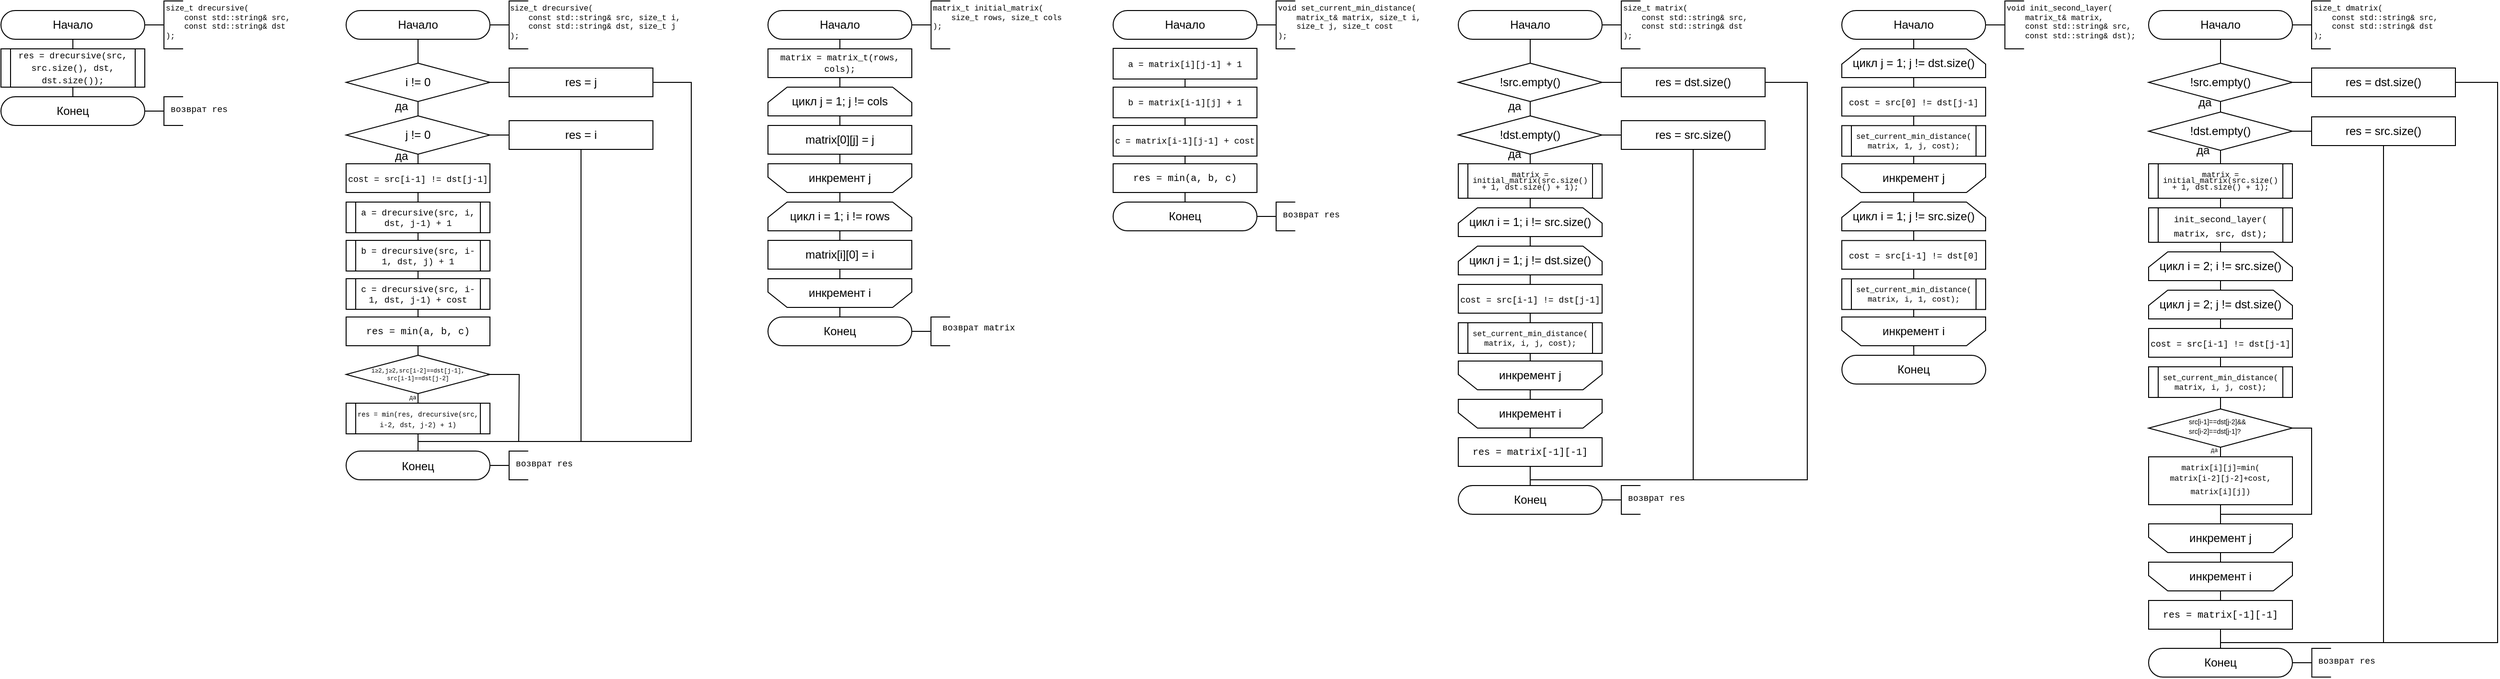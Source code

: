 <mxfile version="12.1.8" type="device" pages="1"><diagram id="sDroymqKEjvFyJLp3Mr5" name="Page-1"><mxGraphModel dx="1185" dy="620" grid="1" gridSize="10" guides="1" tooltips="1" connect="1" arrows="1" fold="1" page="1" pageScale="1" pageWidth="827" pageHeight="1169" math="0" shadow="0"><root><mxCell id="0"/><mxCell id="1" parent="0"/><mxCell id="uw1aVoWuqsDhRLq00NcI-99" style="edgeStyle=orthogonalEdgeStyle;rounded=0;orthogonalLoop=1;jettySize=auto;html=1;endArrow=none;endFill=0;" parent="1" source="uw1aVoWuqsDhRLq00NcI-1" target="uw1aVoWuqsDhRLq00NcI-94" edge="1"><mxGeometry relative="1" as="geometry"/></mxCell><mxCell id="uw1aVoWuqsDhRLq00NcI-1" value="Начало" style="rounded=1;whiteSpace=wrap;html=1;arcSize=50;" parent="1" vertex="1"><mxGeometry x="120" y="40" width="150" height="30" as="geometry"/></mxCell><mxCell id="uw1aVoWuqsDhRLq00NcI-3" value="" style="strokeWidth=1;html=1;shape=mxgraph.flowchart.annotation_2;align=left;labelPosition=right;pointerEvents=1;connectable=0;rounded=0;" parent="1" vertex="1"><mxGeometry x="270" y="30" width="40" height="50" as="geometry"/></mxCell><mxCell id="uw1aVoWuqsDhRLq00NcI-11" value="&lt;div style=&quot;font-size: 8px&quot;&gt;&lt;font face=&quot;Courier New&quot;&gt;size_t drecursive(&lt;/font&gt;&lt;/div&gt;&lt;div style=&quot;font-size: 8px&quot;&gt;&lt;font face=&quot;Courier New&quot;&gt;&amp;nbsp;&amp;nbsp;&amp;nbsp; const std::string&amp;amp; src,&lt;/font&gt;&lt;/div&gt;&lt;div style=&quot;font-size: 8px&quot;&gt;&lt;font face=&quot;Courier New&quot;&gt;&amp;nbsp;&amp;nbsp;&amp;nbsp; const std::string&amp;amp; dst&lt;/font&gt;&lt;/div&gt;&lt;div style=&quot;font-size: 8px&quot;&gt;&lt;font face=&quot;Courier New&quot;&gt;);&lt;/font&gt;&lt;br&gt;&lt;/div&gt;" style="text;html=1;resizable=0;points=[];autosize=1;align=left;verticalAlign=top;spacingTop=-4;" parent="1" vertex="1"><mxGeometry x="290" y="30" width="150" height="60" as="geometry"/></mxCell><mxCell id="uw1aVoWuqsDhRLq00NcI-19" value="Конец" style="rounded=1;whiteSpace=wrap;html=1;arcSize=50;" parent="1" vertex="1"><mxGeometry x="120" y="130" width="150" height="30" as="geometry"/></mxCell><mxCell id="uw1aVoWuqsDhRLq00NcI-55" style="edgeStyle=orthogonalEdgeStyle;rounded=0;orthogonalLoop=1;jettySize=auto;html=1;entryX=0.5;entryY=0;entryDx=0;entryDy=0;endArrow=none;endFill=0;" parent="1" source="uw1aVoWuqsDhRLq00NcI-24" target="uw1aVoWuqsDhRLq00NcI-40" edge="1"><mxGeometry relative="1" as="geometry"/></mxCell><mxCell id="uw1aVoWuqsDhRLq00NcI-24" value="Начало" style="rounded=1;whiteSpace=wrap;html=1;arcSize=50;" parent="1" vertex="1"><mxGeometry x="480" y="40" width="150" height="30" as="geometry"/></mxCell><mxCell id="uw1aVoWuqsDhRLq00NcI-25" value="" style="strokeWidth=1;html=1;shape=mxgraph.flowchart.annotation_2;align=left;labelPosition=right;pointerEvents=1;connectable=0;rounded=0;" parent="1" vertex="1"><mxGeometry x="630" y="30" width="40" height="50" as="geometry"/></mxCell><mxCell id="uw1aVoWuqsDhRLq00NcI-27" value="&lt;div style=&quot;font-size: 8px&quot;&gt;&lt;font face=&quot;Courier New&quot;&gt;size_t drecursive(&lt;/font&gt;&lt;/div&gt;&lt;div style=&quot;font-size: 8px&quot;&gt;&lt;font face=&quot;Courier New&quot;&gt;&amp;nbsp;&amp;nbsp;&amp;nbsp; const std::string&amp;amp; src, size_t i,&lt;br&gt;&lt;/font&gt;&lt;/div&gt;&lt;div style=&quot;font-size: 8px&quot;&gt;&lt;font face=&quot;Courier New&quot;&gt;&amp;nbsp;&amp;nbsp;&amp;nbsp; const std::string&amp;amp; dst, size_t j&lt;br&gt;&lt;/font&gt;&lt;/div&gt;&lt;div style=&quot;font-size: 8px&quot;&gt;&lt;font face=&quot;Courier New&quot;&gt;);&lt;/font&gt;&lt;br&gt;&lt;/div&gt;" style="text;html=1;resizable=0;points=[];autosize=1;align=left;verticalAlign=top;spacingTop=-4;" parent="1" vertex="1"><mxGeometry x="649" y="30" width="200" height="60" as="geometry"/></mxCell><mxCell id="uw1aVoWuqsDhRLq00NcI-32" value="&lt;p style=&quot;line-height: 100%&quot;&gt;Конец&lt;/p&gt;" style="rounded=1;whiteSpace=wrap;html=1;arcSize=50;" parent="1" vertex="1"><mxGeometry x="480" y="500" width="150" height="30" as="geometry"/></mxCell><mxCell id="uw1aVoWuqsDhRLq00NcI-56" style="edgeStyle=orthogonalEdgeStyle;rounded=0;orthogonalLoop=1;jettySize=auto;html=1;entryX=0.5;entryY=0;entryDx=0;entryDy=0;endArrow=none;endFill=0;" parent="1" source="uw1aVoWuqsDhRLq00NcI-40" target="uw1aVoWuqsDhRLq00NcI-53" edge="1"><mxGeometry relative="1" as="geometry"/></mxCell><mxCell id="uw1aVoWuqsDhRLq00NcI-76" style="edgeStyle=orthogonalEdgeStyle;rounded=0;orthogonalLoop=1;jettySize=auto;html=1;exitX=1;exitY=0.5;exitDx=0;exitDy=0;entryX=0;entryY=0.5;entryDx=0;entryDy=0;endArrow=none;endFill=0;" parent="1" source="uw1aVoWuqsDhRLq00NcI-40" target="uw1aVoWuqsDhRLq00NcI-58" edge="1"><mxGeometry relative="1" as="geometry"/></mxCell><mxCell id="uw1aVoWuqsDhRLq00NcI-40" value="i != 0" style="rhombus;whiteSpace=wrap;html=1;rounded=0;strokeWidth=1;" parent="1" vertex="1"><mxGeometry x="480" y="95" width="150" height="40" as="geometry"/></mxCell><mxCell id="uw1aVoWuqsDhRLq00NcI-63" style="edgeStyle=orthogonalEdgeStyle;rounded=0;orthogonalLoop=1;jettySize=auto;html=1;entryX=0.5;entryY=0;entryDx=0;entryDy=0;endArrow=none;endFill=0;" parent="1" source="uw1aVoWuqsDhRLq00NcI-53" target="uw1aVoWuqsDhRLq00NcI-68" edge="1"><mxGeometry relative="1" as="geometry"><mxPoint x="555.143" y="244.714" as="targetPoint"/></mxGeometry></mxCell><mxCell id="uw1aVoWuqsDhRLq00NcI-75" style="edgeStyle=orthogonalEdgeStyle;rounded=0;orthogonalLoop=1;jettySize=auto;html=1;exitX=1;exitY=0.5;exitDx=0;exitDy=0;entryX=0;entryY=0.5;entryDx=0;entryDy=0;endArrow=none;endFill=0;" parent="1" source="uw1aVoWuqsDhRLq00NcI-53" target="uw1aVoWuqsDhRLq00NcI-59" edge="1"><mxGeometry relative="1" as="geometry"/></mxCell><mxCell id="uw1aVoWuqsDhRLq00NcI-53" value="j != 0" style="rhombus;whiteSpace=wrap;html=1;rounded=0;strokeWidth=1;" parent="1" vertex="1"><mxGeometry x="480" y="150" width="150" height="40" as="geometry"/></mxCell><mxCell id="uw1aVoWuqsDhRLq00NcI-77" style="edgeStyle=orthogonalEdgeStyle;rounded=0;orthogonalLoop=1;jettySize=auto;html=1;entryX=0.5;entryY=0;entryDx=0;entryDy=0;endArrow=none;endFill=0;" parent="1" source="uw1aVoWuqsDhRLq00NcI-58" target="uw1aVoWuqsDhRLq00NcI-32" edge="1"><mxGeometry relative="1" as="geometry"><Array as="points"><mxPoint x="840" y="115"/><mxPoint x="840" y="490"/><mxPoint x="555" y="490"/></Array><mxPoint x="630.2" y="455.2" as="targetPoint"/></mxGeometry></mxCell><mxCell id="uw1aVoWuqsDhRLq00NcI-58" value="res = j" style="rounded=0;whiteSpace=wrap;html=1;strokeWidth=1;" parent="1" vertex="1"><mxGeometry x="650" y="100" width="150" height="30" as="geometry"/></mxCell><mxCell id="tjuTKzyDe6bukmPXxO5V-8" style="edgeStyle=orthogonalEdgeStyle;rounded=0;orthogonalLoop=1;jettySize=auto;html=1;exitX=0.5;exitY=1;exitDx=0;exitDy=0;endArrow=none;endFill=0;" parent="1" source="uw1aVoWuqsDhRLq00NcI-59" edge="1"><mxGeometry relative="1" as="geometry"><mxPoint x="725" y="490" as="targetPoint"/></mxGeometry></mxCell><mxCell id="uw1aVoWuqsDhRLq00NcI-59" value="res = i" style="rounded=0;whiteSpace=wrap;html=1;strokeWidth=1;" parent="1" vertex="1"><mxGeometry x="650" y="155" width="150" height="30" as="geometry"/></mxCell><mxCell id="uw1aVoWuqsDhRLq00NcI-108" style="edgeStyle=orthogonalEdgeStyle;rounded=0;orthogonalLoop=1;jettySize=auto;html=1;entryX=0.5;entryY=0;entryDx=0;entryDy=0;endArrow=none;endFill=0;" parent="1" source="uw1aVoWuqsDhRLq00NcI-68" target="uw1aVoWuqsDhRLq00NcI-104" edge="1"><mxGeometry relative="1" as="geometry"/></mxCell><mxCell id="uw1aVoWuqsDhRLq00NcI-68" value="&lt;font style=&quot;font-size: 9px&quot; face=&quot;Courier New&quot;&gt;cost = src[i-1] != dst[j-1]&lt;/font&gt;" style="rounded=0;whiteSpace=wrap;html=1;strokeWidth=1;" parent="1" vertex="1"><mxGeometry x="480" y="200" width="150" height="30" as="geometry"/></mxCell><mxCell id="uw1aVoWuqsDhRLq00NcI-78" value="да" style="text;html=1;resizable=0;points=[];autosize=1;align=left;verticalAlign=top;spacingTop=-4;" parent="1" vertex="1"><mxGeometry x="529" y="130" width="30" height="20" as="geometry"/></mxCell><mxCell id="uw1aVoWuqsDhRLq00NcI-79" value="да" style="text;html=1;resizable=0;points=[];autosize=1;align=left;verticalAlign=top;spacingTop=-4;" parent="1" vertex="1"><mxGeometry x="529" y="182" width="30" height="20" as="geometry"/></mxCell><mxCell id="uw1aVoWuqsDhRLq00NcI-83" style="edgeStyle=orthogonalEdgeStyle;rounded=0;orthogonalLoop=1;jettySize=auto;html=1;entryX=0.5;entryY=0;entryDx=0;entryDy=0;endArrow=none;endFill=0;" parent="1" source="uw1aVoWuqsDhRLq00NcI-84" target="uw1aVoWuqsDhRLq00NcI-89" edge="1"><mxGeometry relative="1" as="geometry"/></mxCell><mxCell id="uw1aVoWuqsDhRLq00NcI-84" value="Начало" style="rounded=1;whiteSpace=wrap;html=1;arcSize=50;" parent="1" vertex="1"><mxGeometry x="920" y="40" width="150" height="30" as="geometry"/></mxCell><mxCell id="uw1aVoWuqsDhRLq00NcI-85" value="" style="strokeWidth=1;html=1;shape=mxgraph.flowchart.annotation_2;align=left;labelPosition=right;pointerEvents=1;connectable=0;rounded=0;" parent="1" vertex="1"><mxGeometry x="1070.115" y="30" width="40" height="50" as="geometry"/></mxCell><mxCell id="uw1aVoWuqsDhRLq00NcI-87" value="&lt;div style=&quot;font-size: 8px&quot;&gt;&lt;font face=&quot;Courier New&quot;&gt;matrix_t initial_matrix(&lt;/font&gt;&lt;/div&gt;&lt;div style=&quot;font-size: 8px&quot;&gt;&lt;font face=&quot;Courier New&quot;&gt;&amp;nbsp;&amp;nbsp;&amp;nbsp; size_t rows, size_t cols&lt;br&gt;&lt;/font&gt;&lt;/div&gt;&lt;div style=&quot;font-size: 8px&quot;&gt;&lt;font face=&quot;Courier New&quot;&gt;);&lt;/font&gt;&lt;br&gt;&lt;/div&gt;" style="text;html=1;resizable=0;points=[];autosize=1;align=left;verticalAlign=top;spacingTop=-4;" parent="1" vertex="1"><mxGeometry x="1090.115" y="30" width="160" height="50" as="geometry"/></mxCell><mxCell id="uw1aVoWuqsDhRLq00NcI-153" style="edgeStyle=orthogonalEdgeStyle;rounded=0;orthogonalLoop=1;jettySize=auto;html=1;exitX=0.5;exitY=1;exitDx=0;exitDy=0;entryX=0.5;entryY=0;entryDx=0;entryDy=0;endArrow=none;endFill=0;" parent="1" source="uw1aVoWuqsDhRLq00NcI-89" target="uw1aVoWuqsDhRLq00NcI-113" edge="1"><mxGeometry relative="1" as="geometry"/></mxCell><mxCell id="uw1aVoWuqsDhRLq00NcI-89" value="&lt;div style=&quot;font-size: 9px&quot;&gt;&lt;font style=&quot;font-size: 9px&quot; face=&quot;Courier New&quot;&gt;matrix = matrix_t(rows, cols);&lt;/font&gt;&lt;/div&gt;" style="rounded=0;whiteSpace=wrap;html=1;strokeWidth=1;" parent="1" vertex="1"><mxGeometry x="920" y="80" width="150" height="30" as="geometry"/></mxCell><mxCell id="uw1aVoWuqsDhRLq00NcI-92" value="Конец" style="rounded=1;whiteSpace=wrap;html=1;arcSize=50;" parent="1" vertex="1"><mxGeometry x="920" y="360" width="150" height="30" as="geometry"/></mxCell><mxCell id="uw1aVoWuqsDhRLq00NcI-94" value="&lt;p style=&quot;line-height: 90%&quot;&gt;&lt;font style=&quot;font-size: 9px&quot; face=&quot;Courier New&quot;&gt;res = drecursive(src, src.size(), dst, dst.size());&lt;/font&gt;&lt;br&gt;&lt;/p&gt;" style="shape=process;whiteSpace=wrap;html=1;backgroundOutline=1;rounded=0;shadow=0;glass=0;strokeWidth=1;fillColor=#ffffff;size=0.068;" parent="1" vertex="1"><mxGeometry x="120" y="80" width="150" height="40" as="geometry"/></mxCell><mxCell id="uw1aVoWuqsDhRLq00NcI-109" style="edgeStyle=orthogonalEdgeStyle;rounded=0;orthogonalLoop=1;jettySize=auto;html=1;entryX=0.5;entryY=0;entryDx=0;entryDy=0;endArrow=none;endFill=0;" parent="1" source="uw1aVoWuqsDhRLq00NcI-104" target="uw1aVoWuqsDhRLq00NcI-105" edge="1"><mxGeometry relative="1" as="geometry"/></mxCell><mxCell id="uw1aVoWuqsDhRLq00NcI-104" value="&lt;p style=&quot;line-height: 70%&quot;&gt;&lt;font style=&quot;font-size: 9px&quot; face=&quot;Courier New&quot;&gt;a = drecursive(src, i, dst, j-1) + 1&lt;/font&gt;&lt;/p&gt;" style="shape=process;whiteSpace=wrap;html=1;backgroundOutline=1;rounded=0;shadow=0;glass=0;strokeWidth=1;fillColor=#ffffff;size=0.068;" parent="1" vertex="1"><mxGeometry x="480" y="240" width="150" height="32" as="geometry"/></mxCell><mxCell id="uw1aVoWuqsDhRLq00NcI-110" style="edgeStyle=orthogonalEdgeStyle;rounded=0;orthogonalLoop=1;jettySize=auto;html=1;entryX=0.5;entryY=0;entryDx=0;entryDy=0;endArrow=none;endFill=0;" parent="1" source="uw1aVoWuqsDhRLq00NcI-105" target="uw1aVoWuqsDhRLq00NcI-106" edge="1"><mxGeometry relative="1" as="geometry"/></mxCell><mxCell id="uw1aVoWuqsDhRLq00NcI-105" value="&lt;p style=&quot;line-height: 70%&quot;&gt;&lt;font style=&quot;font-size: 9px&quot; face=&quot;Courier New&quot;&gt;b = drecursive(src, i-1, dst, j) + 1&lt;/font&gt;&lt;/p&gt;" style="shape=process;whiteSpace=wrap;html=1;backgroundOutline=1;rounded=0;shadow=0;glass=0;strokeWidth=1;fillColor=#ffffff;size=0.068;" parent="1" vertex="1"><mxGeometry x="480" y="280" width="150" height="32" as="geometry"/></mxCell><mxCell id="uw1aVoWuqsDhRLq00NcI-111" style="edgeStyle=orthogonalEdgeStyle;rounded=0;orthogonalLoop=1;jettySize=auto;html=1;entryX=0.5;entryY=0;entryDx=0;entryDy=0;endArrow=none;endFill=0;" parent="1" source="uw1aVoWuqsDhRLq00NcI-106" target="uw1aVoWuqsDhRLq00NcI-107" edge="1"><mxGeometry relative="1" as="geometry"/></mxCell><mxCell id="uw1aVoWuqsDhRLq00NcI-106" value="&lt;p style=&quot;line-height: 70%&quot;&gt;&lt;font style=&quot;font-size: 9px&quot; face=&quot;Courier New&quot;&gt;c = drecursive(src, i-1, dst, j-1) + cost&lt;/font&gt;&lt;/p&gt;" style="shape=process;whiteSpace=wrap;html=1;backgroundOutline=1;rounded=0;shadow=0;glass=0;strokeWidth=1;fillColor=#ffffff;size=0.068;" parent="1" vertex="1"><mxGeometry x="480" y="320" width="150" height="32" as="geometry"/></mxCell><mxCell id="LhN10pcJ2TRXSZ8MNlvl-2" style="edgeStyle=orthogonalEdgeStyle;rounded=0;orthogonalLoop=1;jettySize=auto;html=1;exitX=0.5;exitY=1;exitDx=0;exitDy=0;entryX=0.5;entryY=0;entryDx=0;entryDy=0;fontFamily=Courier New;fontSize=6;endArrow=none;endFill=0;" edge="1" parent="1" source="uw1aVoWuqsDhRLq00NcI-107" target="LhN10pcJ2TRXSZ8MNlvl-1"><mxGeometry relative="1" as="geometry"/></mxCell><mxCell id="uw1aVoWuqsDhRLq00NcI-107" value="&lt;p style=&quot;line-height: 100% ; font-size: 10px&quot;&gt;&lt;font style=&quot;font-size: 10px&quot; face=&quot;Courier New&quot;&gt;res = min(a, b, c)&lt;/font&gt;&lt;/p&gt;" style="rounded=0;whiteSpace=wrap;html=1;strokeWidth=1;" parent="1" vertex="1"><mxGeometry x="480" y="360" width="150" height="30" as="geometry"/></mxCell><mxCell id="uw1aVoWuqsDhRLq00NcI-123" style="edgeStyle=orthogonalEdgeStyle;rounded=0;orthogonalLoop=1;jettySize=auto;html=1;entryX=0.5;entryY=0;entryDx=0;entryDy=0;endArrow=none;endFill=0;" parent="1" source="uw1aVoWuqsDhRLq00NcI-113" target="uw1aVoWuqsDhRLq00NcI-115" edge="1"><mxGeometry relative="1" as="geometry"/></mxCell><mxCell id="uw1aVoWuqsDhRLq00NcI-113" value="цикл j = 1; j != cols" style="shape=loopLimit;whiteSpace=wrap;html=1;rounded=0;shadow=0;glass=0;strokeWidth=1;fillColor=#ffffff;" parent="1" vertex="1"><mxGeometry x="920" y="120" width="150" height="30" as="geometry"/></mxCell><mxCell id="uw1aVoWuqsDhRLq00NcI-125" style="edgeStyle=orthogonalEdgeStyle;rounded=0;orthogonalLoop=1;jettySize=auto;html=1;entryX=0.5;entryY=0;entryDx=0;entryDy=0;endArrow=none;endFill=0;" parent="1" source="uw1aVoWuqsDhRLq00NcI-114" target="uw1aVoWuqsDhRLq00NcI-119" edge="1"><mxGeometry relative="1" as="geometry"/></mxCell><mxCell id="uw1aVoWuqsDhRLq00NcI-114" value="инкремент j" style="shape=loopLimit;whiteSpace=wrap;html=1;rounded=0;shadow=0;glass=0;strokeWidth=1;fillColor=#ffffff;direction=west;" parent="1" vertex="1"><mxGeometry x="920" y="200" width="150" height="30" as="geometry"/></mxCell><mxCell id="Y_9h7TnJMND--DpRXb3p-41" style="edgeStyle=orthogonalEdgeStyle;rounded=0;orthogonalLoop=1;jettySize=auto;html=1;exitX=0.5;exitY=1;exitDx=0;exitDy=0;entryX=0.5;entryY=1;entryDx=0;entryDy=0;endArrow=none;endFill=0;" parent="1" source="uw1aVoWuqsDhRLq00NcI-115" target="uw1aVoWuqsDhRLq00NcI-114" edge="1"><mxGeometry relative="1" as="geometry"/></mxCell><mxCell id="uw1aVoWuqsDhRLq00NcI-115" value="matrix[0][j] = j" style="rounded=0;whiteSpace=wrap;html=1;strokeWidth=1;" parent="1" vertex="1"><mxGeometry x="920" y="160" width="150" height="30" as="geometry"/></mxCell><mxCell id="uw1aVoWuqsDhRLq00NcI-126" style="edgeStyle=orthogonalEdgeStyle;rounded=0;orthogonalLoop=1;jettySize=auto;html=1;entryX=0.5;entryY=0;entryDx=0;entryDy=0;endArrow=none;endFill=0;" parent="1" source="uw1aVoWuqsDhRLq00NcI-119" target="uw1aVoWuqsDhRLq00NcI-122" edge="1"><mxGeometry relative="1" as="geometry"/></mxCell><mxCell id="uw1aVoWuqsDhRLq00NcI-119" value="цикл i = 1; i != rows" style="shape=loopLimit;whiteSpace=wrap;html=1;rounded=0;shadow=0;glass=0;strokeWidth=1;fillColor=#ffffff;" parent="1" vertex="1"><mxGeometry x="920" y="240" width="150" height="30" as="geometry"/></mxCell><mxCell id="tjuTKzyDe6bukmPXxO5V-9" style="edgeStyle=orthogonalEdgeStyle;rounded=0;orthogonalLoop=1;jettySize=auto;html=1;exitX=0.5;exitY=0;exitDx=0;exitDy=0;entryX=0.5;entryY=0;entryDx=0;entryDy=0;endArrow=none;endFill=0;" parent="1" source="uw1aVoWuqsDhRLq00NcI-120" target="uw1aVoWuqsDhRLq00NcI-92" edge="1"><mxGeometry relative="1" as="geometry"/></mxCell><mxCell id="uw1aVoWuqsDhRLq00NcI-120" value="инкремент i" style="shape=loopLimit;whiteSpace=wrap;html=1;rounded=0;shadow=0;glass=0;strokeWidth=1;fillColor=#ffffff;direction=west;" parent="1" vertex="1"><mxGeometry x="920" y="320" width="150" height="30" as="geometry"/></mxCell><mxCell id="uw1aVoWuqsDhRLq00NcI-129" style="edgeStyle=orthogonalEdgeStyle;rounded=0;orthogonalLoop=1;jettySize=auto;html=1;exitX=0.5;exitY=1;exitDx=0;exitDy=0;entryX=0.5;entryY=1;entryDx=0;entryDy=0;endArrow=none;endFill=0;" parent="1" source="uw1aVoWuqsDhRLq00NcI-122" target="uw1aVoWuqsDhRLq00NcI-120" edge="1"><mxGeometry relative="1" as="geometry"/></mxCell><mxCell id="uw1aVoWuqsDhRLq00NcI-122" value="matrix[i][0] = i" style="rounded=0;whiteSpace=wrap;html=1;strokeWidth=1;" parent="1" vertex="1"><mxGeometry x="920" y="280" width="150" height="30" as="geometry"/></mxCell><mxCell id="uw1aVoWuqsDhRLq00NcI-133" value="Начало" style="rounded=1;whiteSpace=wrap;html=1;arcSize=50;" parent="1" vertex="1"><mxGeometry x="1280" y="40" width="150" height="30" as="geometry"/></mxCell><mxCell id="uw1aVoWuqsDhRLq00NcI-134" value="" style="strokeWidth=1;html=1;shape=mxgraph.flowchart.annotation_2;align=left;labelPosition=right;pointerEvents=1;connectable=0;rounded=0;" parent="1" vertex="1"><mxGeometry x="1430" y="30" width="40" height="50" as="geometry"/></mxCell><mxCell id="uw1aVoWuqsDhRLq00NcI-135" value="&lt;div style=&quot;font-size: 8px&quot;&gt;&lt;font face=&quot;Courier New&quot;&gt;void set_current_min_distance(&lt;/font&gt;&lt;/div&gt;&lt;div style=&quot;font-size: 8px&quot;&gt;&lt;font face=&quot;Courier New&quot;&gt;&amp;nbsp;&amp;nbsp;&amp;nbsp; matrix_t&amp;amp; matrix, size_t i,&lt;br&gt;&lt;/font&gt;&lt;/div&gt;&lt;div style=&quot;font-size: 8px&quot;&gt;&lt;font face=&quot;Courier New&quot;&gt;&amp;nbsp;&amp;nbsp;&amp;nbsp; size_t j, size_t cost&lt;br&gt;&lt;/font&gt;&lt;/div&gt;&lt;div style=&quot;font-size: 8px&quot;&gt;&lt;font face=&quot;Courier New&quot;&gt;);&lt;/font&gt;&lt;br&gt;&lt;/div&gt;" style="text;html=1;resizable=0;points=[];autosize=1;align=left;verticalAlign=top;spacingTop=-4;" parent="1" vertex="1"><mxGeometry x="1450" y="30" width="170" height="60" as="geometry"/></mxCell><mxCell id="uw1aVoWuqsDhRLq00NcI-138" value="Конец" style="rounded=1;whiteSpace=wrap;html=1;arcSize=50;" parent="1" vertex="1"><mxGeometry x="1280" y="240" width="150" height="30" as="geometry"/></mxCell><mxCell id="uw1aVoWuqsDhRLq00NcI-141" style="edgeStyle=orthogonalEdgeStyle;rounded=0;orthogonalLoop=1;jettySize=auto;html=1;entryX=0.5;entryY=0;entryDx=0;entryDy=0;endArrow=none;endFill=0;" parent="1" source="uw1aVoWuqsDhRLq00NcI-142" target="uw1aVoWuqsDhRLq00NcI-144" edge="1"><mxGeometry relative="1" as="geometry"/></mxCell><mxCell id="uw1aVoWuqsDhRLq00NcI-142" value="&lt;p style=&quot;line-height: 70%&quot;&gt;&lt;font style=&quot;font-size: 9px&quot; face=&quot;Courier New&quot;&gt;a = matrix[i][j-1] + 1&lt;/font&gt;&lt;/p&gt;" style="shape=process;whiteSpace=wrap;html=1;backgroundOutline=1;rounded=0;shadow=0;glass=0;strokeWidth=1;fillColor=#ffffff;size=0;" parent="1" vertex="1"><mxGeometry x="1280" y="79.5" width="150" height="32" as="geometry"/></mxCell><mxCell id="uw1aVoWuqsDhRLq00NcI-143" style="edgeStyle=orthogonalEdgeStyle;rounded=0;orthogonalLoop=1;jettySize=auto;html=1;entryX=0.5;entryY=0;entryDx=0;entryDy=0;endArrow=none;endFill=0;" parent="1" source="uw1aVoWuqsDhRLq00NcI-144" target="uw1aVoWuqsDhRLq00NcI-146" edge="1"><mxGeometry relative="1" as="geometry"/></mxCell><mxCell id="uw1aVoWuqsDhRLq00NcI-144" value="&lt;p style=&quot;line-height: 70%&quot;&gt;&lt;font style=&quot;font-size: 9px&quot; face=&quot;Courier New&quot;&gt;b = matrix[i-1][j] + 1&lt;/font&gt;&lt;/p&gt;" style="shape=process;whiteSpace=wrap;html=1;backgroundOutline=1;rounded=0;shadow=0;glass=0;strokeWidth=1;fillColor=#ffffff;size=0;" parent="1" vertex="1"><mxGeometry x="1280" y="120" width="150" height="32" as="geometry"/></mxCell><mxCell id="uw1aVoWuqsDhRLq00NcI-145" style="edgeStyle=orthogonalEdgeStyle;rounded=0;orthogonalLoop=1;jettySize=auto;html=1;entryX=0.5;entryY=0;entryDx=0;entryDy=0;endArrow=none;endFill=0;" parent="1" source="uw1aVoWuqsDhRLq00NcI-146" target="uw1aVoWuqsDhRLq00NcI-147" edge="1"><mxGeometry relative="1" as="geometry"/></mxCell><mxCell id="uw1aVoWuqsDhRLq00NcI-146" value="&lt;p style=&quot;line-height: 70%&quot;&gt;&lt;font style=&quot;font-size: 9px&quot; face=&quot;Courier New&quot;&gt;c = matrix[i-1][j-1] + cost&lt;/font&gt;&lt;/p&gt;" style="shape=process;whiteSpace=wrap;html=1;backgroundOutline=1;rounded=0;shadow=0;glass=0;strokeWidth=1;fillColor=#ffffff;size=0;" parent="1" vertex="1"><mxGeometry x="1280" y="160" width="150" height="32" as="geometry"/></mxCell><mxCell id="tjuTKzyDe6bukmPXxO5V-12" style="edgeStyle=orthogonalEdgeStyle;rounded=0;orthogonalLoop=1;jettySize=auto;html=1;exitX=0.5;exitY=1;exitDx=0;exitDy=0;entryX=0.5;entryY=0;entryDx=0;entryDy=0;endArrow=none;endFill=0;" parent="1" source="uw1aVoWuqsDhRLq00NcI-147" target="uw1aVoWuqsDhRLq00NcI-138" edge="1"><mxGeometry relative="1" as="geometry"/></mxCell><mxCell id="uw1aVoWuqsDhRLq00NcI-147" value="&lt;p style=&quot;line-height: 100% ; font-size: 10px&quot;&gt;&lt;font style=&quot;font-size: 10px&quot; face=&quot;Courier New&quot;&gt;res = min(a, b, c)&lt;/font&gt;&lt;/p&gt;" style="rounded=0;whiteSpace=wrap;html=1;strokeWidth=1;" parent="1" vertex="1"><mxGeometry x="1280" y="200" width="150" height="30" as="geometry"/></mxCell><mxCell id="Y_9h7TnJMND--DpRXb3p-1" style="edgeStyle=orthogonalEdgeStyle;rounded=0;orthogonalLoop=1;jettySize=auto;html=1;entryX=0.5;entryY=0;entryDx=0;entryDy=0;endArrow=none;endFill=0;" parent="1" source="Y_9h7TnJMND--DpRXb3p-2" target="Y_9h7TnJMND--DpRXb3p-10" edge="1"><mxGeometry relative="1" as="geometry"/></mxCell><mxCell id="Y_9h7TnJMND--DpRXb3p-2" value="Начало" style="rounded=1;whiteSpace=wrap;html=1;arcSize=50;" parent="1" vertex="1"><mxGeometry x="1640" y="40" width="150" height="30" as="geometry"/></mxCell><mxCell id="Y_9h7TnJMND--DpRXb3p-3" value="" style="strokeWidth=1;html=1;shape=mxgraph.flowchart.annotation_2;align=left;labelPosition=right;pointerEvents=1;connectable=0;rounded=0;" parent="1" vertex="1"><mxGeometry x="1790" y="30" width="40" height="50" as="geometry"/></mxCell><mxCell id="Y_9h7TnJMND--DpRXb3p-4" value="&lt;div style=&quot;font-size: 8px&quot;&gt;&lt;font face=&quot;Courier New&quot;&gt;size_t matrix(&lt;/font&gt;&lt;/div&gt;&lt;div style=&quot;font-size: 8px&quot;&gt;&lt;font face=&quot;Courier New&quot;&gt;&amp;nbsp;&amp;nbsp;&amp;nbsp; const std::string&amp;amp; src,&lt;br&gt;&lt;/font&gt;&lt;/div&gt;&lt;div style=&quot;font-size: 8px&quot;&gt;&lt;font face=&quot;Courier New&quot;&gt;&amp;nbsp;&amp;nbsp;&amp;nbsp; const std::string&amp;amp; dst&lt;br&gt;&lt;/font&gt;&lt;/div&gt;&lt;div style=&quot;font-size: 8px&quot;&gt;&lt;font face=&quot;Courier New&quot;&gt;);&lt;/font&gt;&lt;br&gt;&lt;/div&gt;" style="text;html=1;resizable=0;points=[];autosize=1;align=left;verticalAlign=top;spacingTop=-4;" parent="1" vertex="1"><mxGeometry x="1810" y="30" width="150" height="60" as="geometry"/></mxCell><mxCell id="Y_9h7TnJMND--DpRXb3p-7" value="Конец" style="rounded=1;whiteSpace=wrap;html=1;arcSize=50;" parent="1" vertex="1"><mxGeometry x="1640" y="536" width="150" height="30" as="geometry"/></mxCell><mxCell id="Y_9h7TnJMND--DpRXb3p-8" style="edgeStyle=orthogonalEdgeStyle;rounded=0;orthogonalLoop=1;jettySize=auto;html=1;entryX=0.5;entryY=0;entryDx=0;entryDy=0;endArrow=none;endFill=0;" parent="1" source="Y_9h7TnJMND--DpRXb3p-10" target="Y_9h7TnJMND--DpRXb3p-13" edge="1"><mxGeometry relative="1" as="geometry"/></mxCell><mxCell id="Y_9h7TnJMND--DpRXb3p-9" style="edgeStyle=orthogonalEdgeStyle;rounded=0;orthogonalLoop=1;jettySize=auto;html=1;exitX=1;exitY=0.5;exitDx=0;exitDy=0;entryX=0;entryY=0.5;entryDx=0;entryDy=0;endArrow=none;endFill=0;" parent="1" source="Y_9h7TnJMND--DpRXb3p-10" target="Y_9h7TnJMND--DpRXb3p-15" edge="1"><mxGeometry relative="1" as="geometry"/></mxCell><mxCell id="Y_9h7TnJMND--DpRXb3p-10" value="!src.empty()" style="rhombus;whiteSpace=wrap;html=1;rounded=0;strokeWidth=1;" parent="1" vertex="1"><mxGeometry x="1640" y="95" width="150" height="40" as="geometry"/></mxCell><mxCell id="Y_9h7TnJMND--DpRXb3p-12" style="edgeStyle=orthogonalEdgeStyle;rounded=0;orthogonalLoop=1;jettySize=auto;html=1;exitX=1;exitY=0.5;exitDx=0;exitDy=0;entryX=0;entryY=0.5;entryDx=0;entryDy=0;endArrow=none;endFill=0;" parent="1" source="Y_9h7TnJMND--DpRXb3p-13" target="Y_9h7TnJMND--DpRXb3p-17" edge="1"><mxGeometry relative="1" as="geometry"/></mxCell><mxCell id="Y_9h7TnJMND--DpRXb3p-30" style="edgeStyle=orthogonalEdgeStyle;rounded=0;orthogonalLoop=1;jettySize=auto;html=1;exitX=0.5;exitY=1;exitDx=0;exitDy=0;endArrow=none;endFill=0;" parent="1" source="Y_9h7TnJMND--DpRXb3p-13" target="Y_9h7TnJMND--DpRXb3p-23" edge="1"><mxGeometry relative="1" as="geometry"/></mxCell><mxCell id="Y_9h7TnJMND--DpRXb3p-13" value="!dst.empty()" style="rhombus;whiteSpace=wrap;html=1;rounded=0;strokeWidth=1;" parent="1" vertex="1"><mxGeometry x="1640" y="150" width="150" height="40" as="geometry"/></mxCell><mxCell id="Y_9h7TnJMND--DpRXb3p-14" style="edgeStyle=orthogonalEdgeStyle;rounded=0;orthogonalLoop=1;jettySize=auto;html=1;entryX=0.5;entryY=0;entryDx=0;entryDy=0;endArrow=none;endFill=0;" parent="1" source="Y_9h7TnJMND--DpRXb3p-15" target="Y_9h7TnJMND--DpRXb3p-7" edge="1"><mxGeometry relative="1" as="geometry"><Array as="points"><mxPoint x="2004" y="115"/><mxPoint x="2004" y="530"/><mxPoint x="1715" y="530"/></Array><mxPoint x="1790" y="585" as="targetPoint"/></mxGeometry></mxCell><mxCell id="Y_9h7TnJMND--DpRXb3p-15" value="res = dst.size()" style="rounded=0;whiteSpace=wrap;html=1;strokeWidth=1;" parent="1" vertex="1"><mxGeometry x="1810" y="100" width="150" height="30" as="geometry"/></mxCell><mxCell id="tjuTKzyDe6bukmPXxO5V-16" style="edgeStyle=orthogonalEdgeStyle;rounded=0;orthogonalLoop=1;jettySize=auto;html=1;exitX=0.5;exitY=1;exitDx=0;exitDy=0;endArrow=none;endFill=0;" parent="1" source="Y_9h7TnJMND--DpRXb3p-17" edge="1"><mxGeometry relative="1" as="geometry"><mxPoint x="1885" y="530" as="targetPoint"/></mxGeometry></mxCell><mxCell id="Y_9h7TnJMND--DpRXb3p-17" value="res = src.size()" style="rounded=0;whiteSpace=wrap;html=1;strokeWidth=1;" parent="1" vertex="1"><mxGeometry x="1810" y="155" width="150" height="30" as="geometry"/></mxCell><mxCell id="Y_9h7TnJMND--DpRXb3p-20" value="да" style="text;html=1;resizable=0;points=[];autosize=1;align=left;verticalAlign=top;spacingTop=-4;" parent="1" vertex="1"><mxGeometry x="1690.167" y="130" width="30" height="20" as="geometry"/></mxCell><mxCell id="Y_9h7TnJMND--DpRXb3p-21" value="да" style="text;html=1;resizable=0;points=[];autosize=1;align=left;verticalAlign=top;spacingTop=-4;" parent="1" vertex="1"><mxGeometry x="1690.167" y="180" width="30" height="20" as="geometry"/></mxCell><mxCell id="Y_9h7TnJMND--DpRXb3p-43" style="edgeStyle=orthogonalEdgeStyle;rounded=0;orthogonalLoop=1;jettySize=auto;html=1;exitX=0.5;exitY=1;exitDx=0;exitDy=0;entryX=0.5;entryY=0;entryDx=0;entryDy=0;endArrow=none;endFill=0;" parent="1" source="Y_9h7TnJMND--DpRXb3p-23" target="Y_9h7TnJMND--DpRXb3p-32" edge="1"><mxGeometry relative="1" as="geometry"/></mxCell><mxCell id="Y_9h7TnJMND--DpRXb3p-23" value="&lt;p style=&quot;line-height: 80% ; font-size: 8px&quot;&gt;&lt;font style=&quot;font-size: 8px&quot; face=&quot;Courier New&quot;&gt;matrix = initial_matrix(src.size() + 1, dst.size() + 1);&lt;/font&gt;&lt;/p&gt;" style="shape=process;whiteSpace=wrap;html=1;backgroundOutline=1;rounded=0;shadow=0;glass=0;strokeWidth=1;fillColor=#ffffff;size=0.068;" parent="1" vertex="1"><mxGeometry x="1640" y="200" width="150" height="36" as="geometry"/></mxCell><mxCell id="tjuTKzyDe6bukmPXxO5V-15" style="edgeStyle=orthogonalEdgeStyle;rounded=0;orthogonalLoop=1;jettySize=auto;html=1;exitX=0.5;exitY=1;exitDx=0;exitDy=0;entryX=0.5;entryY=0;entryDx=0;entryDy=0;endArrow=none;endFill=0;" parent="1" source="Y_9h7TnJMND--DpRXb3p-29" target="Y_9h7TnJMND--DpRXb3p-7" edge="1"><mxGeometry relative="1" as="geometry"/></mxCell><mxCell id="Y_9h7TnJMND--DpRXb3p-29" value="&lt;p style=&quot;line-height: 100% ; font-size: 10px&quot;&gt;&lt;font style=&quot;font-size: 10px&quot; face=&quot;Courier New&quot;&gt;res = matrix[-1][-1]&lt;br&gt;&lt;/font&gt;&lt;/p&gt;" style="rounded=0;whiteSpace=wrap;html=1;strokeWidth=1;" parent="1" vertex="1"><mxGeometry x="1640" y="486" width="150" height="30" as="geometry"/></mxCell><mxCell id="Y_9h7TnJMND--DpRXb3p-44" style="edgeStyle=orthogonalEdgeStyle;rounded=0;orthogonalLoop=1;jettySize=auto;html=1;exitX=0.5;exitY=1;exitDx=0;exitDy=0;entryX=0.5;entryY=0;entryDx=0;entryDy=0;endArrow=none;endFill=0;" parent="1" source="Y_9h7TnJMND--DpRXb3p-32" target="Y_9h7TnJMND--DpRXb3p-37" edge="1"><mxGeometry relative="1" as="geometry"/></mxCell><mxCell id="Y_9h7TnJMND--DpRXb3p-32" value="цикл i = 1; i != src.size()" style="shape=loopLimit;whiteSpace=wrap;html=1;rounded=0;shadow=0;glass=0;strokeWidth=1;fillColor=#ffffff;" parent="1" vertex="1"><mxGeometry x="1640" y="246" width="150" height="30" as="geometry"/></mxCell><mxCell id="Y_9h7TnJMND--DpRXb3p-58" style="edgeStyle=orthogonalEdgeStyle;rounded=0;orthogonalLoop=1;jettySize=auto;html=1;exitX=0.5;exitY=0;exitDx=0;exitDy=0;entryX=0.5;entryY=0;entryDx=0;entryDy=0;endArrow=none;endFill=0;" parent="1" source="Y_9h7TnJMND--DpRXb3p-33" target="Y_9h7TnJMND--DpRXb3p-29" edge="1"><mxGeometry relative="1" as="geometry"/></mxCell><mxCell id="Y_9h7TnJMND--DpRXb3p-33" value="инкремент i" style="shape=loopLimit;whiteSpace=wrap;html=1;rounded=0;shadow=0;glass=0;strokeWidth=1;fillColor=#ffffff;direction=west;" parent="1" vertex="1"><mxGeometry x="1640" y="446" width="150" height="30" as="geometry"/></mxCell><mxCell id="Y_9h7TnJMND--DpRXb3p-55" style="edgeStyle=orthogonalEdgeStyle;rounded=0;orthogonalLoop=1;jettySize=auto;html=1;exitX=0.5;exitY=1;exitDx=0;exitDy=0;entryX=0.5;entryY=0;entryDx=0;entryDy=0;endArrow=none;endFill=0;" parent="1" source="Y_9h7TnJMND--DpRXb3p-37" target="Y_9h7TnJMND--DpRXb3p-50" edge="1"><mxGeometry relative="1" as="geometry"/></mxCell><mxCell id="Y_9h7TnJMND--DpRXb3p-37" value="цикл j = 1; j != dst.size()" style="shape=loopLimit;whiteSpace=wrap;html=1;rounded=0;shadow=0;glass=0;strokeWidth=1;fillColor=#ffffff;" parent="1" vertex="1"><mxGeometry x="1640" y="286" width="150" height="30" as="geometry"/></mxCell><mxCell id="Y_9h7TnJMND--DpRXb3p-47" style="edgeStyle=orthogonalEdgeStyle;rounded=0;orthogonalLoop=1;jettySize=auto;html=1;exitX=0.5;exitY=0;exitDx=0;exitDy=0;entryX=0.5;entryY=1;entryDx=0;entryDy=0;endArrow=none;endFill=0;" parent="1" source="Y_9h7TnJMND--DpRXb3p-38" target="Y_9h7TnJMND--DpRXb3p-33" edge="1"><mxGeometry relative="1" as="geometry"/></mxCell><mxCell id="Y_9h7TnJMND--DpRXb3p-38" value="инкремент j" style="shape=loopLimit;whiteSpace=wrap;html=1;rounded=0;shadow=0;glass=0;strokeWidth=1;fillColor=#ffffff;direction=west;" parent="1" vertex="1"><mxGeometry x="1640" y="406" width="150" height="30" as="geometry"/></mxCell><mxCell id="Y_9h7TnJMND--DpRXb3p-57" style="edgeStyle=orthogonalEdgeStyle;rounded=0;orthogonalLoop=1;jettySize=auto;html=1;exitX=0.5;exitY=1;exitDx=0;exitDy=0;entryX=0.5;entryY=1;entryDx=0;entryDy=0;endArrow=none;endFill=0;" parent="1" source="Y_9h7TnJMND--DpRXb3p-49" target="Y_9h7TnJMND--DpRXb3p-38" edge="1"><mxGeometry relative="1" as="geometry"/></mxCell><mxCell id="Y_9h7TnJMND--DpRXb3p-49" value="&lt;div style=&quot;font-size: 8px&quot;&gt;&lt;font style=&quot;font-size: 8px&quot; face=&quot;Courier New&quot;&gt;set_current_min_distance(&lt;/font&gt;&lt;/div&gt;&lt;div style=&quot;font-size: 8px&quot;&gt;&lt;font style=&quot;font-size: 8px&quot; face=&quot;Courier New&quot;&gt;matrix, i, j, cost);&lt;/font&gt;&lt;br&gt;&lt;/div&gt;" style="shape=process;whiteSpace=wrap;html=1;backgroundOutline=1;rounded=0;shadow=0;glass=0;strokeWidth=1;fillColor=#ffffff;size=0.068;" parent="1" vertex="1"><mxGeometry x="1640" y="366" width="150" height="32" as="geometry"/></mxCell><mxCell id="Y_9h7TnJMND--DpRXb3p-56" style="edgeStyle=orthogonalEdgeStyle;rounded=0;orthogonalLoop=1;jettySize=auto;html=1;exitX=0.5;exitY=1;exitDx=0;exitDy=0;entryX=0.5;entryY=0;entryDx=0;entryDy=0;endArrow=none;endFill=0;" parent="1" source="Y_9h7TnJMND--DpRXb3p-50" target="Y_9h7TnJMND--DpRXb3p-49" edge="1"><mxGeometry relative="1" as="geometry"/></mxCell><mxCell id="Y_9h7TnJMND--DpRXb3p-50" value="&lt;font style=&quot;font-size: 9px&quot; face=&quot;Courier New&quot;&gt;cost = src[i-1] != dst[j-1]&lt;/font&gt;" style="rounded=0;whiteSpace=wrap;html=1;strokeWidth=1;" parent="1" vertex="1"><mxGeometry x="1640" y="326" width="150" height="30" as="geometry"/></mxCell><mxCell id="Y_9h7TnJMND--DpRXb3p-91" style="edgeStyle=orthogonalEdgeStyle;rounded=0;orthogonalLoop=1;jettySize=auto;html=1;exitX=0.5;exitY=1;exitDx=0;exitDy=0;entryX=0.5;entryY=0;entryDx=0;entryDy=0;endArrow=none;endFill=0;" parent="1" source="Y_9h7TnJMND--DpRXb3p-62" target="Y_9h7TnJMND--DpRXb3p-71" edge="1"><mxGeometry relative="1" as="geometry"/></mxCell><mxCell id="Y_9h7TnJMND--DpRXb3p-62" value="Начало" style="rounded=1;whiteSpace=wrap;html=1;arcSize=50;" parent="1" vertex="1"><mxGeometry x="2040" y="40" width="150" height="30" as="geometry"/></mxCell><mxCell id="Y_9h7TnJMND--DpRXb3p-63" value="" style="strokeWidth=1;html=1;shape=mxgraph.flowchart.annotation_2;align=left;labelPosition=right;pointerEvents=1;connectable=0;rounded=0;" parent="1" vertex="1"><mxGeometry x="2190.115" y="30" width="40" height="50" as="geometry"/></mxCell><mxCell id="Y_9h7TnJMND--DpRXb3p-64" value="&lt;div style=&quot;font-size: 8px&quot;&gt;&lt;font face=&quot;Courier New&quot;&gt;void init_second_layer(&lt;/font&gt;&lt;/div&gt;&lt;div style=&quot;font-size: 8px&quot;&gt;&lt;font face=&quot;Courier New&quot;&gt;&amp;nbsp;&amp;nbsp;&amp;nbsp; matrix_t&amp;amp; matrix,&lt;/font&gt;&lt;/div&gt;&lt;div style=&quot;font-size: 8px&quot;&gt;&lt;font face=&quot;Courier New&quot;&gt;&amp;nbsp;&amp;nbsp;&amp;nbsp; const std::string&amp;amp; src,&lt;/font&gt;&lt;/div&gt;&lt;div style=&quot;font-size: 8px&quot;&gt;&lt;font face=&quot;Courier New&quot;&gt;&amp;nbsp;&amp;nbsp;&amp;nbsp; const std::string&amp;amp; dst);&lt;/font&gt;&lt;br&gt;&lt;/div&gt;" style="text;html=1;resizable=0;points=[];autosize=1;align=left;verticalAlign=top;spacingTop=-4;" parent="1" vertex="1"><mxGeometry x="2210.115" y="30" width="160" height="60" as="geometry"/></mxCell><mxCell id="Y_9h7TnJMND--DpRXb3p-69" value="Конец" style="rounded=1;whiteSpace=wrap;html=1;arcSize=50;" parent="1" vertex="1"><mxGeometry x="2040.115" y="400" width="150" height="30" as="geometry"/></mxCell><mxCell id="Y_9h7TnJMND--DpRXb3p-90" style="edgeStyle=orthogonalEdgeStyle;rounded=0;orthogonalLoop=1;jettySize=auto;html=1;exitX=0.5;exitY=1;exitDx=0;exitDy=0;entryX=0.5;entryY=0;entryDx=0;entryDy=0;endArrow=none;endFill=0;" parent="1" source="Y_9h7TnJMND--DpRXb3p-71" target="Y_9h7TnJMND--DpRXb3p-89" edge="1"><mxGeometry relative="1" as="geometry"/></mxCell><mxCell id="Y_9h7TnJMND--DpRXb3p-71" value="цикл j = 1; j != dst.size()" style="shape=loopLimit;whiteSpace=wrap;html=1;rounded=0;shadow=0;glass=0;strokeWidth=1;fillColor=#ffffff;" parent="1" vertex="1"><mxGeometry x="2040" y="80" width="150" height="30" as="geometry"/></mxCell><mxCell id="Y_9h7TnJMND--DpRXb3p-101" style="edgeStyle=orthogonalEdgeStyle;rounded=0;orthogonalLoop=1;jettySize=auto;html=1;exitX=0.5;exitY=0;exitDx=0;exitDy=0;entryX=0.5;entryY=0;entryDx=0;entryDy=0;endArrow=none;endFill=0;" parent="1" source="Y_9h7TnJMND--DpRXb3p-73" target="Y_9h7TnJMND--DpRXb3p-95" edge="1"><mxGeometry relative="1" as="geometry"/></mxCell><mxCell id="Y_9h7TnJMND--DpRXb3p-73" value="инкремент j" style="shape=loopLimit;whiteSpace=wrap;html=1;rounded=0;shadow=0;glass=0;strokeWidth=1;fillColor=#ffffff;direction=west;" parent="1" vertex="1"><mxGeometry x="2040" y="200" width="150" height="30" as="geometry"/></mxCell><mxCell id="Y_9h7TnJMND--DpRXb3p-92" style="edgeStyle=orthogonalEdgeStyle;rounded=0;orthogonalLoop=1;jettySize=auto;html=1;exitX=0.5;exitY=1;exitDx=0;exitDy=0;entryX=0.5;entryY=1;entryDx=0;entryDy=0;endArrow=none;endFill=0;" parent="1" source="Y_9h7TnJMND--DpRXb3p-87" target="Y_9h7TnJMND--DpRXb3p-73" edge="1"><mxGeometry relative="1" as="geometry"/></mxCell><mxCell id="Y_9h7TnJMND--DpRXb3p-87" value="&lt;div style=&quot;font-size: 8px&quot;&gt;&lt;font style=&quot;font-size: 8px&quot; face=&quot;Courier New&quot;&gt;set_current_min_distance(&lt;/font&gt;&lt;/div&gt;&lt;div style=&quot;font-size: 8px&quot;&gt;&lt;font style=&quot;font-size: 8px&quot; face=&quot;Courier New&quot;&gt;matrix, 1, j, cost);&lt;/font&gt;&lt;br&gt;&lt;/div&gt;" style="shape=process;whiteSpace=wrap;html=1;backgroundOutline=1;rounded=0;shadow=0;glass=0;strokeWidth=1;fillColor=#ffffff;size=0.068;" parent="1" vertex="1"><mxGeometry x="2040" y="160.167" width="150" height="32" as="geometry"/></mxCell><mxCell id="Y_9h7TnJMND--DpRXb3p-88" style="edgeStyle=orthogonalEdgeStyle;rounded=0;orthogonalLoop=1;jettySize=auto;html=1;exitX=0.5;exitY=1;exitDx=0;exitDy=0;entryX=0.5;entryY=0;entryDx=0;entryDy=0;endArrow=none;endFill=0;" parent="1" source="Y_9h7TnJMND--DpRXb3p-89" target="Y_9h7TnJMND--DpRXb3p-87" edge="1"><mxGeometry relative="1" as="geometry"/></mxCell><mxCell id="Y_9h7TnJMND--DpRXb3p-89" value="&lt;font style=&quot;font-size: 9px&quot; face=&quot;Courier New&quot;&gt;cost = src[0] != dst[j-1]&lt;/font&gt;" style="rounded=0;whiteSpace=wrap;html=1;strokeWidth=1;" parent="1" vertex="1"><mxGeometry x="2040" y="120.167" width="150" height="30" as="geometry"/></mxCell><mxCell id="Y_9h7TnJMND--DpRXb3p-94" style="edgeStyle=orthogonalEdgeStyle;rounded=0;orthogonalLoop=1;jettySize=auto;html=1;exitX=0.5;exitY=1;exitDx=0;exitDy=0;entryX=0.5;entryY=0;entryDx=0;entryDy=0;endArrow=none;endFill=0;" parent="1" source="Y_9h7TnJMND--DpRXb3p-95" target="Y_9h7TnJMND--DpRXb3p-100" edge="1"><mxGeometry relative="1" as="geometry"/></mxCell><mxCell id="Y_9h7TnJMND--DpRXb3p-95" value="цикл i = 1; j != src.size()" style="shape=loopLimit;whiteSpace=wrap;html=1;rounded=0;shadow=0;glass=0;strokeWidth=1;fillColor=#ffffff;" parent="1" vertex="1"><mxGeometry x="2040" y="240" width="150" height="30" as="geometry"/></mxCell><mxCell id="Y_9h7TnJMND--DpRXb3p-102" style="edgeStyle=orthogonalEdgeStyle;rounded=0;orthogonalLoop=1;jettySize=auto;html=1;exitX=0.5;exitY=0;exitDx=0;exitDy=0;entryX=0.5;entryY=0;entryDx=0;entryDy=0;endArrow=none;endFill=0;" parent="1" source="Y_9h7TnJMND--DpRXb3p-96" target="Y_9h7TnJMND--DpRXb3p-69" edge="1"><mxGeometry relative="1" as="geometry"/></mxCell><mxCell id="Y_9h7TnJMND--DpRXb3p-96" value="инкремент i" style="shape=loopLimit;whiteSpace=wrap;html=1;rounded=0;shadow=0;glass=0;strokeWidth=1;fillColor=#ffffff;direction=west;" parent="1" vertex="1"><mxGeometry x="2040" y="360" width="150" height="30" as="geometry"/></mxCell><mxCell id="Y_9h7TnJMND--DpRXb3p-97" style="edgeStyle=orthogonalEdgeStyle;rounded=0;orthogonalLoop=1;jettySize=auto;html=1;exitX=0.5;exitY=1;exitDx=0;exitDy=0;entryX=0.5;entryY=1;entryDx=0;entryDy=0;endArrow=none;endFill=0;" parent="1" source="Y_9h7TnJMND--DpRXb3p-98" target="Y_9h7TnJMND--DpRXb3p-96" edge="1"><mxGeometry relative="1" as="geometry"/></mxCell><mxCell id="Y_9h7TnJMND--DpRXb3p-98" value="&lt;div style=&quot;font-size: 8px&quot;&gt;&lt;font style=&quot;font-size: 8px&quot; face=&quot;Courier New&quot;&gt;set_current_min_distance(&lt;/font&gt;&lt;/div&gt;&lt;div style=&quot;font-size: 8px&quot;&gt;&lt;font style=&quot;font-size: 8px&quot; face=&quot;Courier New&quot;&gt;matrix, i, 1, cost);&lt;/font&gt;&lt;br&gt;&lt;/div&gt;" style="shape=process;whiteSpace=wrap;html=1;backgroundOutline=1;rounded=0;shadow=0;glass=0;strokeWidth=1;fillColor=#ffffff;size=0.068;" parent="1" vertex="1"><mxGeometry x="2040" y="320.167" width="150" height="32" as="geometry"/></mxCell><mxCell id="Y_9h7TnJMND--DpRXb3p-99" style="edgeStyle=orthogonalEdgeStyle;rounded=0;orthogonalLoop=1;jettySize=auto;html=1;exitX=0.5;exitY=1;exitDx=0;exitDy=0;entryX=0.5;entryY=0;entryDx=0;entryDy=0;endArrow=none;endFill=0;" parent="1" source="Y_9h7TnJMND--DpRXb3p-100" target="Y_9h7TnJMND--DpRXb3p-98" edge="1"><mxGeometry relative="1" as="geometry"/></mxCell><mxCell id="Y_9h7TnJMND--DpRXb3p-100" value="&lt;font style=&quot;font-size: 9px&quot; face=&quot;Courier New&quot;&gt;cost = src[i-1] != dst[0]&lt;/font&gt;" style="rounded=0;whiteSpace=wrap;html=1;strokeWidth=1;" parent="1" vertex="1"><mxGeometry x="2040" y="280.167" width="150" height="30" as="geometry"/></mxCell><mxCell id="Y_9h7TnJMND--DpRXb3p-103" style="edgeStyle=orthogonalEdgeStyle;rounded=0;orthogonalLoop=1;jettySize=auto;html=1;entryX=0.5;entryY=0;entryDx=0;entryDy=0;endArrow=none;endFill=0;" parent="1" source="Y_9h7TnJMND--DpRXb3p-104" target="Y_9h7TnJMND--DpRXb3p-112" edge="1"><mxGeometry relative="1" as="geometry"/></mxCell><mxCell id="Y_9h7TnJMND--DpRXb3p-104" value="Начало" style="rounded=1;whiteSpace=wrap;html=1;arcSize=50;" parent="1" vertex="1"><mxGeometry x="2360" y="40" width="150" height="30" as="geometry"/></mxCell><mxCell id="Y_9h7TnJMND--DpRXb3p-105" value="" style="strokeWidth=1;html=1;shape=mxgraph.flowchart.annotation_2;align=left;labelPosition=right;pointerEvents=1;connectable=0;rounded=0;" parent="1" vertex="1"><mxGeometry x="2510" y="30" width="40" height="50" as="geometry"/></mxCell><mxCell id="Y_9h7TnJMND--DpRXb3p-106" value="&lt;div style=&quot;font-size: 8px&quot;&gt;&lt;font face=&quot;Courier New&quot;&gt;size_t dmatrix(&lt;/font&gt;&lt;/div&gt;&lt;div style=&quot;font-size: 8px&quot;&gt;&lt;font face=&quot;Courier New&quot;&gt;&amp;nbsp;&amp;nbsp;&amp;nbsp; const std::string&amp;amp; src,&lt;br&gt;&lt;/font&gt;&lt;/div&gt;&lt;div style=&quot;font-size: 8px&quot;&gt;&lt;font face=&quot;Courier New&quot;&gt;&amp;nbsp;&amp;nbsp;&amp;nbsp; const std::string&amp;amp; dst&lt;br&gt;&lt;/font&gt;&lt;/div&gt;&lt;div style=&quot;font-size: 8px&quot;&gt;&lt;font face=&quot;Courier New&quot;&gt;);&lt;/font&gt;&lt;br&gt;&lt;/div&gt;" style="text;html=1;resizable=0;points=[];autosize=1;align=left;verticalAlign=top;spacingTop=-4;" parent="1" vertex="1"><mxGeometry x="2530" y="30" width="150" height="60" as="geometry"/></mxCell><mxCell id="Y_9h7TnJMND--DpRXb3p-109" value="Конец" style="rounded=1;whiteSpace=wrap;html=1;arcSize=50;" parent="1" vertex="1"><mxGeometry x="2360" y="706" width="150" height="30" as="geometry"/></mxCell><mxCell id="Y_9h7TnJMND--DpRXb3p-110" style="edgeStyle=orthogonalEdgeStyle;rounded=0;orthogonalLoop=1;jettySize=auto;html=1;entryX=0.5;entryY=0;entryDx=0;entryDy=0;endArrow=none;endFill=0;" parent="1" source="Y_9h7TnJMND--DpRXb3p-112" target="Y_9h7TnJMND--DpRXb3p-115" edge="1"><mxGeometry relative="1" as="geometry"/></mxCell><mxCell id="Y_9h7TnJMND--DpRXb3p-111" style="edgeStyle=orthogonalEdgeStyle;rounded=0;orthogonalLoop=1;jettySize=auto;html=1;exitX=1;exitY=0.5;exitDx=0;exitDy=0;entryX=0;entryY=0.5;entryDx=0;entryDy=0;endArrow=none;endFill=0;" parent="1" source="Y_9h7TnJMND--DpRXb3p-112" target="Y_9h7TnJMND--DpRXb3p-117" edge="1"><mxGeometry relative="1" as="geometry"/></mxCell><mxCell id="Y_9h7TnJMND--DpRXb3p-112" value="!src.empty()" style="rhombus;whiteSpace=wrap;html=1;rounded=0;strokeWidth=1;" parent="1" vertex="1"><mxGeometry x="2360" y="95" width="150" height="40" as="geometry"/></mxCell><mxCell id="Y_9h7TnJMND--DpRXb3p-113" style="edgeStyle=orthogonalEdgeStyle;rounded=0;orthogonalLoop=1;jettySize=auto;html=1;exitX=1;exitY=0.5;exitDx=0;exitDy=0;entryX=0;entryY=0.5;entryDx=0;entryDy=0;endArrow=none;endFill=0;" parent="1" source="Y_9h7TnJMND--DpRXb3p-115" target="Y_9h7TnJMND--DpRXb3p-119" edge="1"><mxGeometry relative="1" as="geometry"/></mxCell><mxCell id="Y_9h7TnJMND--DpRXb3p-114" style="edgeStyle=orthogonalEdgeStyle;rounded=0;orthogonalLoop=1;jettySize=auto;html=1;exitX=0.5;exitY=1;exitDx=0;exitDy=0;endArrow=none;endFill=0;" parent="1" source="Y_9h7TnJMND--DpRXb3p-115" target="Y_9h7TnJMND--DpRXb3p-123" edge="1"><mxGeometry relative="1" as="geometry"/></mxCell><mxCell id="Y_9h7TnJMND--DpRXb3p-115" value="!dst.empty()" style="rhombus;whiteSpace=wrap;html=1;rounded=0;strokeWidth=1;" parent="1" vertex="1"><mxGeometry x="2360" y="146" width="150" height="40" as="geometry"/></mxCell><mxCell id="Y_9h7TnJMND--DpRXb3p-116" style="edgeStyle=orthogonalEdgeStyle;rounded=0;orthogonalLoop=1;jettySize=auto;html=1;entryX=0.5;entryY=0;entryDx=0;entryDy=0;endArrow=none;endFill=0;" parent="1" source="Y_9h7TnJMND--DpRXb3p-117" target="Y_9h7TnJMND--DpRXb3p-109" edge="1"><mxGeometry relative="1" as="geometry"><Array as="points"><mxPoint x="2724" y="115"/><mxPoint x="2724" y="700"/><mxPoint x="2435" y="700"/></Array><mxPoint x="2509.857" y="745.286" as="targetPoint"/></mxGeometry></mxCell><mxCell id="Y_9h7TnJMND--DpRXb3p-117" value="res = dst.size()" style="rounded=0;whiteSpace=wrap;html=1;strokeWidth=1;" parent="1" vertex="1"><mxGeometry x="2530" y="100" width="150" height="30" as="geometry"/></mxCell><mxCell id="tjuTKzyDe6bukmPXxO5V-20" style="edgeStyle=orthogonalEdgeStyle;rounded=0;orthogonalLoop=1;jettySize=auto;html=1;exitX=0.5;exitY=1;exitDx=0;exitDy=0;endArrow=none;endFill=0;" parent="1" source="Y_9h7TnJMND--DpRXb3p-119" edge="1"><mxGeometry relative="1" as="geometry"><mxPoint x="2605" y="700" as="targetPoint"/></mxGeometry></mxCell><mxCell id="Y_9h7TnJMND--DpRXb3p-119" value="res = src.size()" style="rounded=0;whiteSpace=wrap;html=1;strokeWidth=1;" parent="1" vertex="1"><mxGeometry x="2530" y="151" width="150" height="30" as="geometry"/></mxCell><mxCell id="Y_9h7TnJMND--DpRXb3p-120" value="да" style="text;html=1;resizable=0;points=[];autosize=1;align=left;verticalAlign=top;spacingTop=-4;" parent="1" vertex="1"><mxGeometry x="2410.167" y="126" width="30" height="20" as="geometry"/></mxCell><mxCell id="Y_9h7TnJMND--DpRXb3p-121" value="да" style="text;html=1;resizable=0;points=[];autosize=1;align=left;verticalAlign=top;spacingTop=-4;" parent="1" vertex="1"><mxGeometry x="2408.167" y="176" width="30" height="20" as="geometry"/></mxCell><mxCell id="Y_9h7TnJMND--DpRXb3p-139" style="edgeStyle=orthogonalEdgeStyle;rounded=0;orthogonalLoop=1;jettySize=auto;html=1;exitX=0.5;exitY=1;exitDx=0;exitDy=0;entryX=0.5;entryY=0;entryDx=0;entryDy=0;endArrow=none;endFill=0;" parent="1" source="Y_9h7TnJMND--DpRXb3p-123" target="Y_9h7TnJMND--DpRXb3p-138" edge="1"><mxGeometry relative="1" as="geometry"/></mxCell><mxCell id="Y_9h7TnJMND--DpRXb3p-123" value="&lt;p style=&quot;line-height: 80% ; font-size: 8px&quot;&gt;&lt;font style=&quot;font-size: 8px&quot; face=&quot;Courier New&quot;&gt;matrix = initial_matrix(src.size() + 1, dst.size() + 1);&lt;/font&gt;&lt;/p&gt;" style="shape=process;whiteSpace=wrap;html=1;backgroundOutline=1;rounded=0;shadow=0;glass=0;strokeWidth=1;fillColor=#ffffff;size=0.068;" parent="1" vertex="1"><mxGeometry x="2360" y="200" width="150" height="36" as="geometry"/></mxCell><mxCell id="tjuTKzyDe6bukmPXxO5V-19" style="edgeStyle=orthogonalEdgeStyle;rounded=0;orthogonalLoop=1;jettySize=auto;html=1;exitX=0.5;exitY=1;exitDx=0;exitDy=0;entryX=0.5;entryY=0;entryDx=0;entryDy=0;endArrow=none;endFill=0;" parent="1" source="Y_9h7TnJMND--DpRXb3p-125" target="Y_9h7TnJMND--DpRXb3p-109" edge="1"><mxGeometry relative="1" as="geometry"/></mxCell><mxCell id="Y_9h7TnJMND--DpRXb3p-125" value="&lt;p style=&quot;line-height: 100% ; font-size: 10px&quot;&gt;&lt;font style=&quot;font-size: 10px&quot; face=&quot;Courier New&quot;&gt;res = matrix[-1][-1]&lt;br&gt;&lt;/font&gt;&lt;/p&gt;" style="rounded=0;whiteSpace=wrap;html=1;strokeWidth=1;" parent="1" vertex="1"><mxGeometry x="2360" y="656" width="150" height="30" as="geometry"/></mxCell><mxCell id="Y_9h7TnJMND--DpRXb3p-126" style="edgeStyle=orthogonalEdgeStyle;rounded=0;orthogonalLoop=1;jettySize=auto;html=1;exitX=0.5;exitY=1;exitDx=0;exitDy=0;entryX=0.5;entryY=0;entryDx=0;entryDy=0;endArrow=none;endFill=0;" parent="1" source="Y_9h7TnJMND--DpRXb3p-127" target="Y_9h7TnJMND--DpRXb3p-131" edge="1"><mxGeometry relative="1" as="geometry"/></mxCell><mxCell id="Y_9h7TnJMND--DpRXb3p-127" value="цикл i = 2; i != src.size()" style="shape=loopLimit;whiteSpace=wrap;html=1;rounded=0;shadow=0;glass=0;strokeWidth=1;fillColor=#ffffff;" parent="1" vertex="1"><mxGeometry x="2360" y="292" width="150" height="30" as="geometry"/></mxCell><mxCell id="Y_9h7TnJMND--DpRXb3p-128" style="edgeStyle=orthogonalEdgeStyle;rounded=0;orthogonalLoop=1;jettySize=auto;html=1;exitX=0.5;exitY=0;exitDx=0;exitDy=0;entryX=0.5;entryY=0;entryDx=0;entryDy=0;endArrow=none;endFill=0;" parent="1" source="Y_9h7TnJMND--DpRXb3p-129" target="Y_9h7TnJMND--DpRXb3p-125" edge="1"><mxGeometry relative="1" as="geometry"/></mxCell><mxCell id="Y_9h7TnJMND--DpRXb3p-129" value="инкремент i" style="shape=loopLimit;whiteSpace=wrap;html=1;rounded=0;shadow=0;glass=0;strokeWidth=1;fillColor=#ffffff;direction=west;" parent="1" vertex="1"><mxGeometry x="2360" y="616" width="150" height="30" as="geometry"/></mxCell><mxCell id="Y_9h7TnJMND--DpRXb3p-130" style="edgeStyle=orthogonalEdgeStyle;rounded=0;orthogonalLoop=1;jettySize=auto;html=1;exitX=0.5;exitY=1;exitDx=0;exitDy=0;entryX=0.5;entryY=0;entryDx=0;entryDy=0;endArrow=none;endFill=0;" parent="1" source="Y_9h7TnJMND--DpRXb3p-131" target="Y_9h7TnJMND--DpRXb3p-137" edge="1"><mxGeometry relative="1" as="geometry"/></mxCell><mxCell id="Y_9h7TnJMND--DpRXb3p-131" value="цикл j = 2; j != dst.size()" style="shape=loopLimit;whiteSpace=wrap;html=1;rounded=0;shadow=0;glass=0;strokeWidth=1;fillColor=#ffffff;" parent="1" vertex="1"><mxGeometry x="2360" y="332" width="150" height="30" as="geometry"/></mxCell><mxCell id="Y_9h7TnJMND--DpRXb3p-132" style="edgeStyle=orthogonalEdgeStyle;rounded=0;orthogonalLoop=1;jettySize=auto;html=1;exitX=0.5;exitY=0;exitDx=0;exitDy=0;entryX=0.5;entryY=1;entryDx=0;entryDy=0;endArrow=none;endFill=0;" parent="1" source="Y_9h7TnJMND--DpRXb3p-133" target="Y_9h7TnJMND--DpRXb3p-129" edge="1"><mxGeometry relative="1" as="geometry"/></mxCell><mxCell id="Y_9h7TnJMND--DpRXb3p-133" value="инкремент j" style="shape=loopLimit;whiteSpace=wrap;html=1;rounded=0;shadow=0;glass=0;strokeWidth=1;fillColor=#ffffff;direction=west;" parent="1" vertex="1"><mxGeometry x="2360" y="576" width="150" height="30" as="geometry"/></mxCell><mxCell id="Y_9h7TnJMND--DpRXb3p-149" style="edgeStyle=orthogonalEdgeStyle;rounded=0;orthogonalLoop=1;jettySize=auto;html=1;exitX=0.5;exitY=1;exitDx=0;exitDy=0;entryX=0.5;entryY=0;entryDx=0;entryDy=0;endArrow=none;endFill=0;" parent="1" source="Y_9h7TnJMND--DpRXb3p-135" target="Y_9h7TnJMND--DpRXb3p-144" edge="1"><mxGeometry relative="1" as="geometry"/></mxCell><mxCell id="Y_9h7TnJMND--DpRXb3p-135" value="&lt;div style=&quot;font-size: 8px&quot;&gt;&lt;font style=&quot;font-size: 8px&quot; face=&quot;Courier New&quot;&gt;set_current_min_distance(&lt;/font&gt;&lt;/div&gt;&lt;div style=&quot;font-size: 8px&quot;&gt;&lt;font style=&quot;font-size: 8px&quot; face=&quot;Courier New&quot;&gt;matrix, i, j, cost);&lt;/font&gt;&lt;br&gt;&lt;/div&gt;" style="shape=process;whiteSpace=wrap;html=1;backgroundOutline=1;rounded=0;shadow=0;glass=0;strokeWidth=1;fillColor=#ffffff;size=0.068;" parent="1" vertex="1"><mxGeometry x="2360" y="412" width="150" height="32" as="geometry"/></mxCell><mxCell id="Y_9h7TnJMND--DpRXb3p-136" style="edgeStyle=orthogonalEdgeStyle;rounded=0;orthogonalLoop=1;jettySize=auto;html=1;exitX=0.5;exitY=1;exitDx=0;exitDy=0;entryX=0.5;entryY=0;entryDx=0;entryDy=0;endArrow=none;endFill=0;" parent="1" source="Y_9h7TnJMND--DpRXb3p-137" target="Y_9h7TnJMND--DpRXb3p-135" edge="1"><mxGeometry relative="1" as="geometry"/></mxCell><mxCell id="Y_9h7TnJMND--DpRXb3p-137" value="&lt;font style=&quot;font-size: 9px&quot; face=&quot;Courier New&quot;&gt;cost = src[i-1] != dst[j-1]&lt;/font&gt;" style="rounded=0;whiteSpace=wrap;html=1;strokeWidth=1;" parent="1" vertex="1"><mxGeometry x="2360" y="372" width="150" height="30" as="geometry"/></mxCell><mxCell id="Y_9h7TnJMND--DpRXb3p-141" style="edgeStyle=orthogonalEdgeStyle;rounded=0;orthogonalLoop=1;jettySize=auto;html=1;exitX=0.5;exitY=1;exitDx=0;exitDy=0;entryX=0.5;entryY=0;entryDx=0;entryDy=0;endArrow=none;endFill=0;" parent="1" source="Y_9h7TnJMND--DpRXb3p-138" target="Y_9h7TnJMND--DpRXb3p-127" edge="1"><mxGeometry relative="1" as="geometry"/></mxCell><mxCell id="Y_9h7TnJMND--DpRXb3p-138" value="&lt;div&gt;&lt;font style=&quot;font-size: 9px ; line-height: 90%&quot; face=&quot;Courier New&quot;&gt;init_second_layer(&lt;/font&gt;&lt;/div&gt;&lt;div&gt;&lt;font style=&quot;font-size: 9px ; line-height: 90%&quot; face=&quot;Courier New&quot;&gt;matrix, src, dst);&lt;br&gt;&lt;/font&gt;&lt;/div&gt;" style="shape=process;whiteSpace=wrap;html=1;backgroundOutline=1;rounded=0;shadow=0;glass=0;strokeWidth=1;fillColor=#ffffff;size=0.068;" parent="1" vertex="1"><mxGeometry x="2360" y="246" width="150" height="36" as="geometry"/></mxCell><mxCell id="Y_9h7TnJMND--DpRXb3p-151" style="edgeStyle=orthogonalEdgeStyle;rounded=0;orthogonalLoop=1;jettySize=auto;html=1;exitX=0.5;exitY=1;exitDx=0;exitDy=0;entryX=0.5;entryY=0;entryDx=0;entryDy=0;endArrow=none;endFill=0;" parent="1" source="Y_9h7TnJMND--DpRXb3p-144" target="Y_9h7TnJMND--DpRXb3p-150" edge="1"><mxGeometry relative="1" as="geometry"/></mxCell><mxCell id="LhN10pcJ2TRXSZ8MNlvl-9" style="edgeStyle=orthogonalEdgeStyle;rounded=0;orthogonalLoop=1;jettySize=auto;html=1;exitX=1;exitY=0.5;exitDx=0;exitDy=0;entryX=0.5;entryY=1;entryDx=0;entryDy=0;endArrow=none;endFill=0;fontFamily=Courier New;fontSize=6;" edge="1" parent="1" source="Y_9h7TnJMND--DpRXb3p-144" target="Y_9h7TnJMND--DpRXb3p-133"><mxGeometry relative="1" as="geometry"><Array as="points"><mxPoint x="2530" y="476"/><mxPoint x="2530" y="566"/><mxPoint x="2435" y="566"/></Array></mxGeometry></mxCell><mxCell id="Y_9h7TnJMND--DpRXb3p-144" value="" style="rhombus;whiteSpace=wrap;html=1;rounded=0;strokeWidth=1;" parent="1" vertex="1"><mxGeometry x="2360" y="456" width="150" height="40" as="geometry"/></mxCell><mxCell id="Y_9h7TnJMND--DpRXb3p-146" value="&lt;font style=&quot;font-size: 7px&quot;&gt;src[i-&lt;span class=&quot;pl-c1&quot;&gt;1&lt;/span&gt;]==dst[j-&lt;span class=&quot;pl-c1&quot;&gt;2&lt;/span&gt;]&amp;amp;&amp;amp;&lt;/font&gt;" style="text;html=1;resizable=0;points=[];autosize=1;align=left;verticalAlign=top;spacingTop=-4;" parent="1" vertex="1"><mxGeometry x="2400.032" y="458" width="80" height="20" as="geometry"/></mxCell><mxCell id="Y_9h7TnJMND--DpRXb3p-147" value="&lt;font style=&quot;font-size: 7px&quot;&gt;src[i-&lt;span class=&quot;pl-c1&quot;&gt;2&lt;/span&gt;]==dst[j-&lt;span class=&quot;pl-c1&quot;&gt;1&lt;/span&gt;]?&lt;/font&gt;" style="text;html=1;resizable=0;points=[];autosize=1;align=left;verticalAlign=top;spacingTop=-4;" parent="1" vertex="1"><mxGeometry x="2400" y="468" width="70" height="20" as="geometry"/></mxCell><mxCell id="Y_9h7TnJMND--DpRXb3p-152" style="edgeStyle=orthogonalEdgeStyle;rounded=0;orthogonalLoop=1;jettySize=auto;html=1;exitX=0.5;exitY=1;exitDx=0;exitDy=0;entryX=0.5;entryY=1;entryDx=0;entryDy=0;endArrow=none;endFill=0;" parent="1" source="Y_9h7TnJMND--DpRXb3p-150" target="Y_9h7TnJMND--DpRXb3p-133" edge="1"><mxGeometry relative="1" as="geometry"/></mxCell><mxCell id="Y_9h7TnJMND--DpRXb3p-150" value="&lt;p style=&quot;line-height: 0% ; font-size: 8px&quot;&gt;&lt;font style=&quot;font-size: 8px&quot; face=&quot;Courier New&quot;&gt;matrix[i][j]=min(&lt;/font&gt;&lt;/p&gt;&lt;p style=&quot;line-height: 80% ; font-size: 8px&quot;&gt;&lt;font style=&quot;font-size: 8px&quot; face=&quot;Courier New&quot;&gt;matrix[i-2][j-2]+cost,&lt;/font&gt;&lt;/p&gt;&lt;p style=&quot;line-height: 50% ; font-size: 8px&quot;&gt;&lt;font style=&quot;font-size: 8px&quot; face=&quot;Courier New&quot;&gt;&lt;font style=&quot;font-size: 8px&quot;&gt;matrix[i][j])&lt;/font&gt;&lt;br&gt;&lt;/font&gt;&lt;/p&gt;" style="rounded=0;whiteSpace=wrap;html=1;strokeWidth=1;" parent="1" vertex="1"><mxGeometry x="2360" y="506" width="150" height="50" as="geometry"/></mxCell><mxCell id="Y_9h7TnJMND--DpRXb3p-154" style="edgeStyle=orthogonalEdgeStyle;rounded=0;orthogonalLoop=1;jettySize=auto;html=1;exitX=0.5;exitY=1;exitDx=0;exitDy=0;entryX=0.5;entryY=1.25;entryDx=0;entryDy=0;entryPerimeter=0;endArrow=none;endFill=0;" parent="1" source="uw1aVoWuqsDhRLq00NcI-94" target="uw1aVoWuqsDhRLq00NcI-94" edge="1"><mxGeometry relative="1" as="geometry"/></mxCell><mxCell id="tjuTKzyDe6bukmPXxO5V-1" value="" style="strokeWidth=1;html=1;shape=mxgraph.flowchart.annotation_2;align=left;labelPosition=right;pointerEvents=1;connectable=0;rounded=0;" parent="1" vertex="1"><mxGeometry x="270" y="130" width="40" height="30" as="geometry"/></mxCell><mxCell id="tjuTKzyDe6bukmPXxO5V-2" value="&lt;font style=&quot;font-size: 9px&quot; face=&quot;Courier New&quot;&gt;возврат res&lt;/font&gt;" style="text;html=1;resizable=0;points=[];autosize=1;align=left;verticalAlign=top;spacingTop=-4;" parent="1" vertex="1"><mxGeometry x="295" y="132" width="70" height="20" as="geometry"/></mxCell><mxCell id="tjuTKzyDe6bukmPXxO5V-6" value="" style="strokeWidth=1;html=1;shape=mxgraph.flowchart.annotation_2;align=left;labelPosition=right;pointerEvents=1;connectable=0;rounded=0;" parent="1" vertex="1"><mxGeometry x="630" y="500" width="40" height="30" as="geometry"/></mxCell><mxCell id="tjuTKzyDe6bukmPXxO5V-7" value="&lt;font style=&quot;font-size: 9px&quot; face=&quot;Courier New&quot;&gt;возврат res&lt;/font&gt;" style="text;html=1;resizable=0;points=[];autosize=1;align=left;verticalAlign=top;spacingTop=-4;" parent="1" vertex="1"><mxGeometry x="655" y="502.214" width="70" height="20" as="geometry"/></mxCell><mxCell id="tjuTKzyDe6bukmPXxO5V-10" value="" style="strokeWidth=1;html=1;shape=mxgraph.flowchart.annotation_2;align=left;labelPosition=right;pointerEvents=1;connectable=0;rounded=0;" parent="1" vertex="1"><mxGeometry x="1070" y="360" width="40" height="30" as="geometry"/></mxCell><mxCell id="tjuTKzyDe6bukmPXxO5V-11" value="&lt;font style=&quot;font-size: 9px&quot; face=&quot;Courier New&quot;&gt;возврат matrix&lt;br&gt;&lt;/font&gt;" style="text;html=1;resizable=0;points=[];autosize=1;align=left;verticalAlign=top;spacingTop=-4;" parent="1" vertex="1"><mxGeometry x="1100" y="360.005" width="90" height="20" as="geometry"/></mxCell><mxCell id="tjuTKzyDe6bukmPXxO5V-13" value="" style="strokeWidth=1;html=1;shape=mxgraph.flowchart.annotation_2;align=left;labelPosition=right;pointerEvents=1;connectable=0;rounded=0;" parent="1" vertex="1"><mxGeometry x="1430" y="240.056" width="40" height="30" as="geometry"/></mxCell><mxCell id="tjuTKzyDe6bukmPXxO5V-14" value="&lt;font style=&quot;font-size: 9px&quot; face=&quot;Courier New&quot;&gt;возврат res&lt;/font&gt;" style="text;html=1;resizable=0;points=[];autosize=1;align=left;verticalAlign=top;spacingTop=-4;" parent="1" vertex="1"><mxGeometry x="1455" y="242.27" width="70" height="20" as="geometry"/></mxCell><mxCell id="tjuTKzyDe6bukmPXxO5V-17" value="" style="strokeWidth=1;html=1;shape=mxgraph.flowchart.annotation_2;align=left;labelPosition=right;pointerEvents=1;connectable=0;rounded=0;" parent="1" vertex="1"><mxGeometry x="1790.071" y="536.056" width="40" height="30" as="geometry"/></mxCell><mxCell id="tjuTKzyDe6bukmPXxO5V-18" value="&lt;font style=&quot;font-size: 9px&quot; face=&quot;Courier New&quot;&gt;возврат res&lt;/font&gt;" style="text;html=1;resizable=0;points=[];autosize=1;align=left;verticalAlign=top;spacingTop=-4;" parent="1" vertex="1"><mxGeometry x="1815.071" y="538.27" width="70" height="20" as="geometry"/></mxCell><mxCell id="tjuTKzyDe6bukmPXxO5V-21" value="" style="strokeWidth=1;html=1;shape=mxgraph.flowchart.annotation_2;align=left;labelPosition=right;pointerEvents=1;connectable=0;rounded=0;" parent="1" vertex="1"><mxGeometry x="2510.238" y="706.056" width="40" height="30" as="geometry"/></mxCell><mxCell id="tjuTKzyDe6bukmPXxO5V-22" value="&lt;font style=&quot;font-size: 9px&quot; face=&quot;Courier New&quot;&gt;возврат res&lt;/font&gt;" style="text;html=1;resizable=0;points=[];autosize=1;align=left;verticalAlign=top;spacingTop=-4;" parent="1" vertex="1"><mxGeometry x="2535.238" y="708.27" width="70" height="20" as="geometry"/></mxCell><mxCell id="LhN10pcJ2TRXSZ8MNlvl-4" style="edgeStyle=orthogonalEdgeStyle;rounded=0;orthogonalLoop=1;jettySize=auto;html=1;exitX=0.5;exitY=1;exitDx=0;exitDy=0;entryX=0.5;entryY=0;entryDx=0;entryDy=0;endArrow=none;endFill=0;fontFamily=Courier New;fontSize=6;" edge="1" parent="1" source="LhN10pcJ2TRXSZ8MNlvl-1" target="LhN10pcJ2TRXSZ8MNlvl-3"><mxGeometry relative="1" as="geometry"/></mxCell><mxCell id="LhN10pcJ2TRXSZ8MNlvl-7" style="edgeStyle=orthogonalEdgeStyle;rounded=0;orthogonalLoop=1;jettySize=auto;html=1;exitX=1;exitY=0.5;exitDx=0;exitDy=0;endArrow=none;endFill=0;fontFamily=Courier New;fontSize=6;" edge="1" parent="1" source="LhN10pcJ2TRXSZ8MNlvl-1"><mxGeometry relative="1" as="geometry"><mxPoint x="660" y="490" as="targetPoint"/></mxGeometry></mxCell><mxCell id="LhN10pcJ2TRXSZ8MNlvl-1" value="&lt;p style=&quot;line-height: 70%; font-size: 6px;&quot;&gt;&lt;/p&gt;&lt;div style=&quot;font-size: 6px;&quot;&gt;&lt;font style=&quot;font-size: 6px;&quot;&gt;i≥2,j≥2,src[i-2]==dst[j-1],&lt;/font&gt;&lt;/div&gt;&lt;div style=&quot;font-size: 6px;&quot;&gt;&lt;font style=&quot;font-size: 6px;&quot;&gt;src[i-1]==dst[j-2]&lt;br style=&quot;font-size: 6px;&quot;&gt;&lt;/font&gt;&lt;/div&gt;&lt;p style=&quot;font-size: 6px;&quot;&gt;&lt;/p&gt;" style="rhombus;whiteSpace=wrap;html=1;rounded=0;strokeWidth=1;fontFamily=Courier New;fontSize=6;" vertex="1" parent="1"><mxGeometry x="480" y="400" width="150" height="40" as="geometry"/></mxCell><mxCell id="LhN10pcJ2TRXSZ8MNlvl-6" style="edgeStyle=orthogonalEdgeStyle;rounded=0;orthogonalLoop=1;jettySize=auto;html=1;exitX=0.5;exitY=1;exitDx=0;exitDy=0;endArrow=none;endFill=0;fontFamily=Courier New;fontSize=6;" edge="1" parent="1" source="LhN10pcJ2TRXSZ8MNlvl-3"><mxGeometry relative="1" as="geometry"><mxPoint x="555" y="500" as="targetPoint"/></mxGeometry></mxCell><mxCell id="LhN10pcJ2TRXSZ8MNlvl-3" value="&lt;p style=&quot;line-height: 70%&quot;&gt;&lt;font style=&quot;font-size: 7px&quot; face=&quot;Courier New&quot;&gt;res = min(res, drecursive(src, i-2, dst, j-2) + 1)&lt;/font&gt;&lt;/p&gt;" style="shape=process;whiteSpace=wrap;html=1;backgroundOutline=1;rounded=0;shadow=0;glass=0;strokeWidth=1;fillColor=#ffffff;size=0.068;" vertex="1" parent="1"><mxGeometry x="480" y="450" width="150" height="32" as="geometry"/></mxCell><mxCell id="LhN10pcJ2TRXSZ8MNlvl-5" value="&lt;div&gt;да&lt;/div&gt;&lt;div&gt;&lt;br&gt;&lt;/div&gt;" style="text;html=1;resizable=0;points=[];autosize=1;align=left;verticalAlign=top;spacingTop=-4;fontSize=6;fontFamily=Courier New;" vertex="1" parent="1"><mxGeometry x="544" y="438" width="20" height="20" as="geometry"/></mxCell><mxCell id="LhN10pcJ2TRXSZ8MNlvl-8" value="&lt;div&gt;да&lt;/div&gt;" style="text;html=1;resizable=0;points=[];autosize=1;align=left;verticalAlign=top;spacingTop=-4;fontSize=6;fontFamily=Courier New;" vertex="1" parent="1"><mxGeometry x="2423" y="493" width="20" height="10" as="geometry"/></mxCell></root></mxGraphModel></diagram></mxfile>